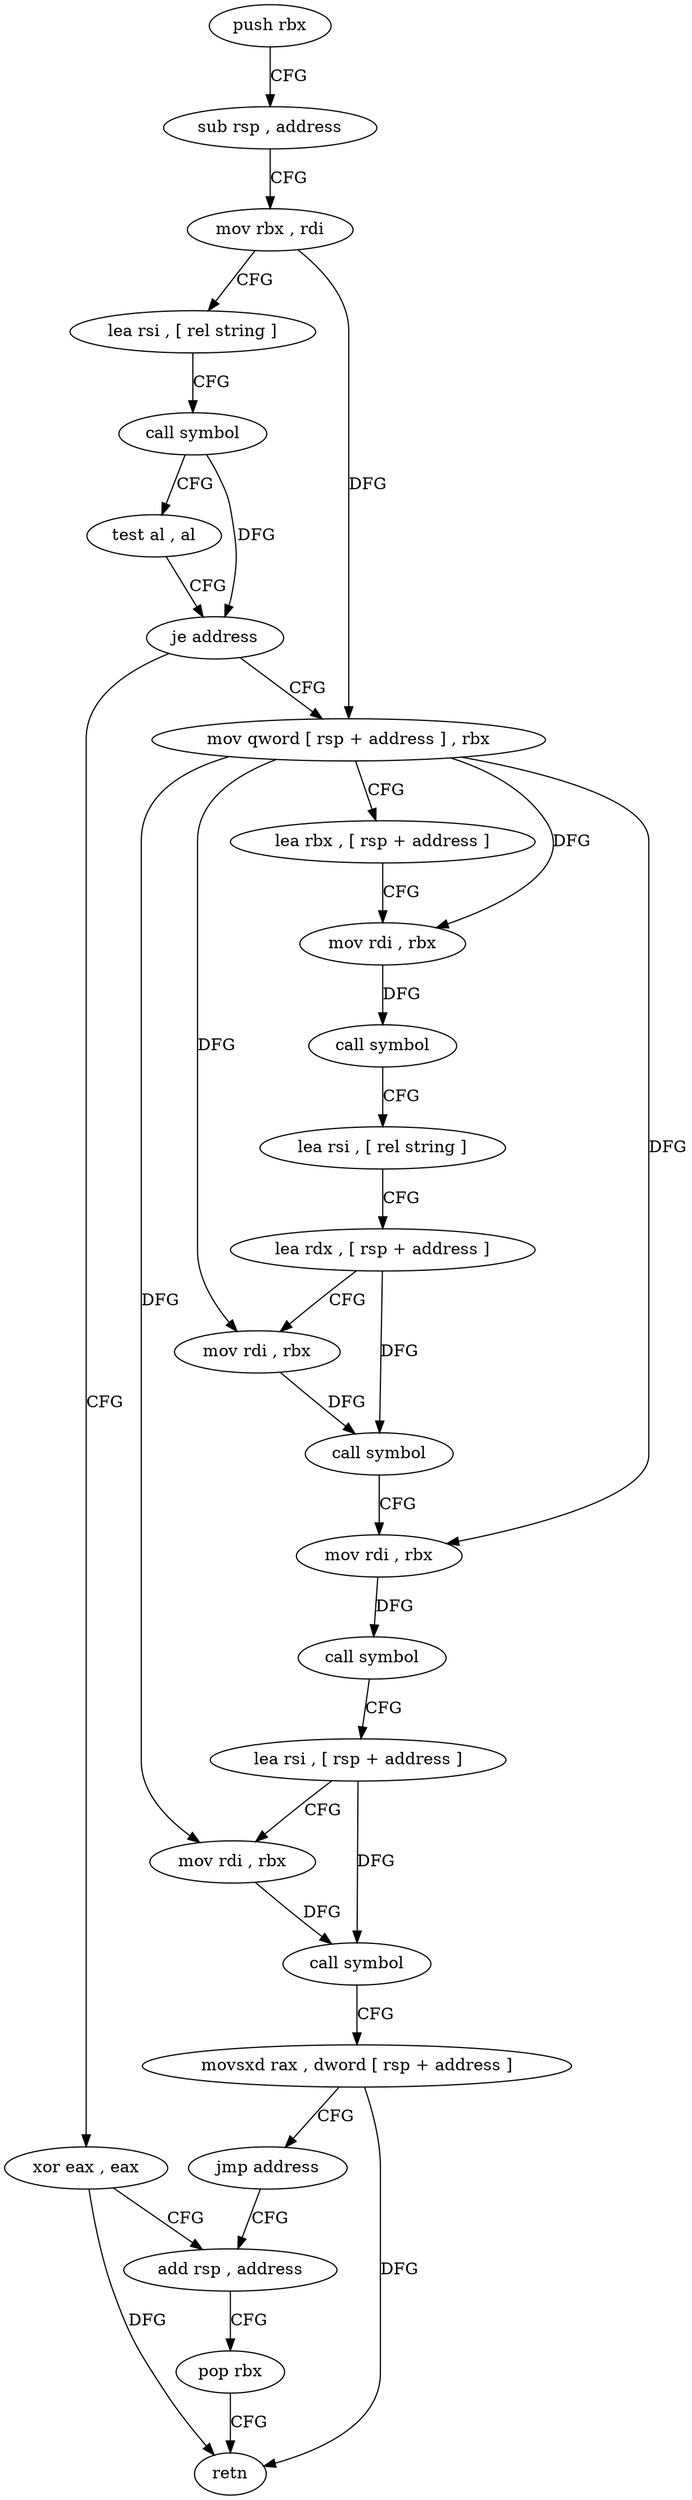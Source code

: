 digraph "func" {
"78640" [label = "push rbx" ]
"78641" [label = "sub rsp , address" ]
"78645" [label = "mov rbx , rdi" ]
"78648" [label = "lea rsi , [ rel string ]" ]
"78655" [label = "call symbol" ]
"78660" [label = "test al , al" ]
"78662" [label = "je address" ]
"78730" [label = "xor eax , eax" ]
"78664" [label = "mov qword [ rsp + address ] , rbx" ]
"78732" [label = "add rsp , address" ]
"78669" [label = "lea rbx , [ rsp + address ]" ]
"78674" [label = "mov rdi , rbx" ]
"78677" [label = "call symbol" ]
"78682" [label = "lea rsi , [ rel string ]" ]
"78689" [label = "lea rdx , [ rsp + address ]" ]
"78694" [label = "mov rdi , rbx" ]
"78697" [label = "call symbol" ]
"78702" [label = "mov rdi , rbx" ]
"78705" [label = "call symbol" ]
"78710" [label = "lea rsi , [ rsp + address ]" ]
"78715" [label = "mov rdi , rbx" ]
"78718" [label = "call symbol" ]
"78723" [label = "movsxd rax , dword [ rsp + address ]" ]
"78728" [label = "jmp address" ]
"78736" [label = "pop rbx" ]
"78737" [label = "retn" ]
"78640" -> "78641" [ label = "CFG" ]
"78641" -> "78645" [ label = "CFG" ]
"78645" -> "78648" [ label = "CFG" ]
"78645" -> "78664" [ label = "DFG" ]
"78648" -> "78655" [ label = "CFG" ]
"78655" -> "78660" [ label = "CFG" ]
"78655" -> "78662" [ label = "DFG" ]
"78660" -> "78662" [ label = "CFG" ]
"78662" -> "78730" [ label = "CFG" ]
"78662" -> "78664" [ label = "CFG" ]
"78730" -> "78732" [ label = "CFG" ]
"78730" -> "78737" [ label = "DFG" ]
"78664" -> "78669" [ label = "CFG" ]
"78664" -> "78674" [ label = "DFG" ]
"78664" -> "78694" [ label = "DFG" ]
"78664" -> "78702" [ label = "DFG" ]
"78664" -> "78715" [ label = "DFG" ]
"78732" -> "78736" [ label = "CFG" ]
"78669" -> "78674" [ label = "CFG" ]
"78674" -> "78677" [ label = "DFG" ]
"78677" -> "78682" [ label = "CFG" ]
"78682" -> "78689" [ label = "CFG" ]
"78689" -> "78694" [ label = "CFG" ]
"78689" -> "78697" [ label = "DFG" ]
"78694" -> "78697" [ label = "DFG" ]
"78697" -> "78702" [ label = "CFG" ]
"78702" -> "78705" [ label = "DFG" ]
"78705" -> "78710" [ label = "CFG" ]
"78710" -> "78715" [ label = "CFG" ]
"78710" -> "78718" [ label = "DFG" ]
"78715" -> "78718" [ label = "DFG" ]
"78718" -> "78723" [ label = "CFG" ]
"78723" -> "78728" [ label = "CFG" ]
"78723" -> "78737" [ label = "DFG" ]
"78728" -> "78732" [ label = "CFG" ]
"78736" -> "78737" [ label = "CFG" ]
}
